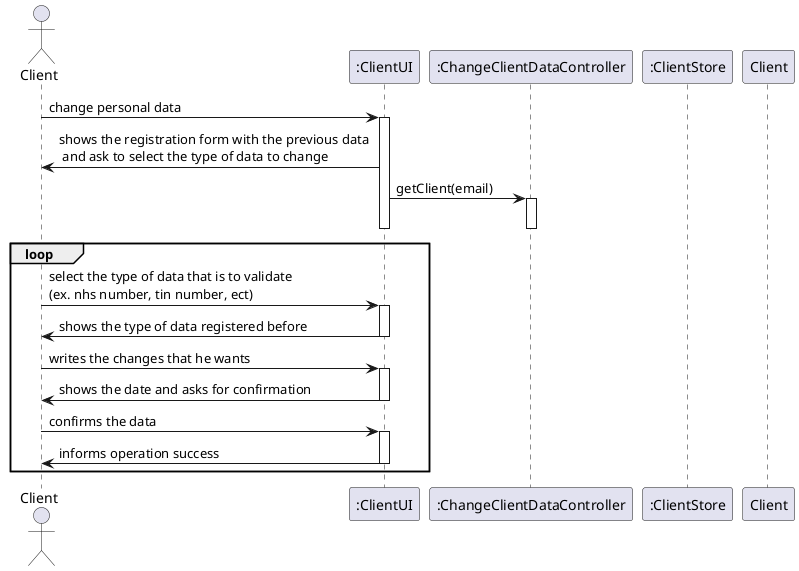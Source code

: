 @startuml
'https://plantuml.com/sequence-diagram

actor Client as CLT
participant ":ClientUI" as UI
participant ":ChangeClientDataController" as CTRL
participant ":ClientStore" as STR
participant Client

CLT -> UI : change personal data
activate UI
UI-> CLT : shows the registration form with the previous data \n and ask to select the type of data to change

UI-> CTRL : getClient(email)

activate CTRL
deactivate CTRL
deactivate UI



loop
CLT -> UI : select the type of data that is to validate\n(ex. nhs number, tin number, ect)
activate UI
UI-> CLT : shows the type of data registered before
deactivate UI

CLT -> UI : writes the changes that he wants
activate UI
UI-> CLT : shows the date and asks for confirmation
deactivate UI

CLT -> UI : confirms the data
activate UI
UI-> CLT : informs operation success
deactivate UI
end

@enduml